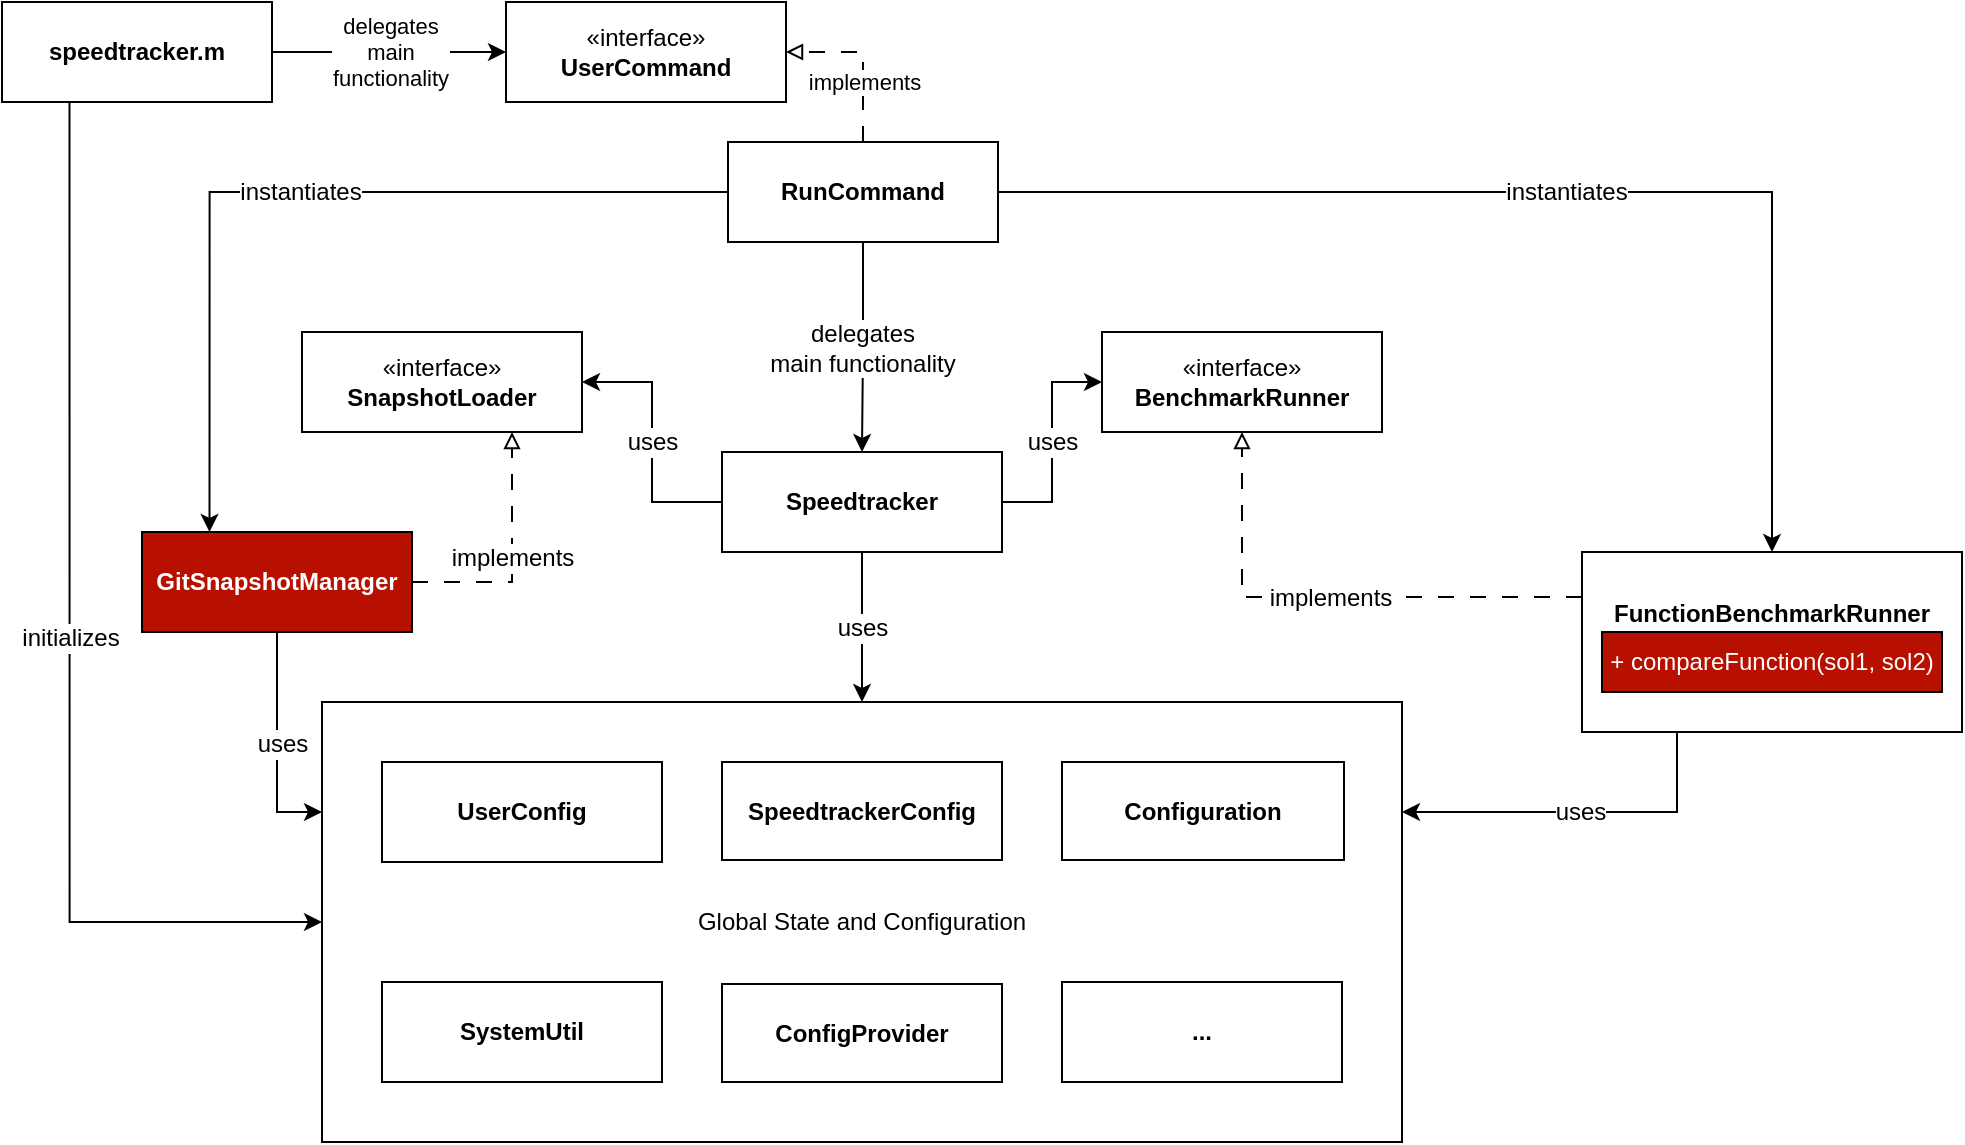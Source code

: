 <mxfile version="24.2.2" type="device">
  <diagram name="Page-1" id="Mqpwdbrha0GvBiFKQVdr">
    <mxGraphModel dx="1364" dy="766" grid="1" gridSize="10" guides="1" tooltips="1" connect="1" arrows="1" fold="1" page="1" pageScale="1" pageWidth="600" pageHeight="600" math="0" shadow="0">
      <root>
        <mxCell id="0" />
        <mxCell id="1" parent="0" />
        <mxCell id="CfA6QvVlH5yapuHg3LWZ-12" value="Global State and Configuration" style="rounded=0;whiteSpace=wrap;html=1;strokeColor=default;fontFamily=Helvetica;fontSize=12;fontColor=default;fillColor=default;" parent="1" vertex="1">
          <mxGeometry x="330" y="360" width="540" height="220" as="geometry" />
        </mxCell>
        <mxCell id="CfA6QvVlH5yapuHg3LWZ-27" value="uses" style="edgeStyle=orthogonalEdgeStyle;rounded=0;orthogonalLoop=1;jettySize=auto;html=1;exitX=0;exitY=0.5;exitDx=0;exitDy=0;entryX=1;entryY=0.5;entryDx=0;entryDy=0;fontFamily=Helvetica;fontSize=12;fontColor=default;" parent="1" source="CfA6QvVlH5yapuHg3LWZ-1" target="CfA6QvVlH5yapuHg3LWZ-3" edge="1">
          <mxGeometry relative="1" as="geometry" />
        </mxCell>
        <mxCell id="CfA6QvVlH5yapuHg3LWZ-28" value="uses" style="edgeStyle=orthogonalEdgeStyle;rounded=0;orthogonalLoop=1;jettySize=auto;html=1;exitX=1;exitY=0.5;exitDx=0;exitDy=0;entryX=0;entryY=0.5;entryDx=0;entryDy=0;fontFamily=Helvetica;fontSize=12;fontColor=default;" parent="1" source="CfA6QvVlH5yapuHg3LWZ-1" target="CfA6QvVlH5yapuHg3LWZ-2" edge="1">
          <mxGeometry relative="1" as="geometry" />
        </mxCell>
        <mxCell id="CfA6QvVlH5yapuHg3LWZ-33" value="uses&lt;br&gt;" style="edgeStyle=orthogonalEdgeStyle;rounded=0;orthogonalLoop=1;jettySize=auto;html=1;exitX=0.5;exitY=1;exitDx=0;exitDy=0;entryX=0.5;entryY=0;entryDx=0;entryDy=0;fontFamily=Helvetica;fontSize=12;fontColor=default;" parent="1" source="CfA6QvVlH5yapuHg3LWZ-1" target="CfA6QvVlH5yapuHg3LWZ-12" edge="1">
          <mxGeometry relative="1" as="geometry" />
        </mxCell>
        <mxCell id="CfA6QvVlH5yapuHg3LWZ-1" value="&lt;b&gt;Speedtracker&lt;/b&gt;" style="html=1;whiteSpace=wrap;" parent="1" vertex="1">
          <mxGeometry x="530" y="235" width="140" height="50" as="geometry" />
        </mxCell>
        <mxCell id="CfA6QvVlH5yapuHg3LWZ-2" value="«interface»&lt;br&gt;&lt;b&gt;BenchmarkRunner&lt;/b&gt;" style="html=1;whiteSpace=wrap;" parent="1" vertex="1">
          <mxGeometry x="720" y="175" width="140" height="50" as="geometry" />
        </mxCell>
        <mxCell id="CfA6QvVlH5yapuHg3LWZ-3" value="«interface»&lt;br&gt;&lt;b&gt;SnapshotLoader&lt;br&gt;&lt;/b&gt;" style="html=1;whiteSpace=wrap;" parent="1" vertex="1">
          <mxGeometry x="320" y="175" width="140" height="50" as="geometry" />
        </mxCell>
        <mxCell id="CfA6QvVlH5yapuHg3LWZ-26" style="edgeStyle=orthogonalEdgeStyle;rounded=0;orthogonalLoop=1;jettySize=auto;html=1;exitX=0.5;exitY=1;exitDx=0;exitDy=0;entryX=0;entryY=0.25;entryDx=0;entryDy=0;fontFamily=Helvetica;fontSize=12;fontColor=default;" parent="1" source="CfA6QvVlH5yapuHg3LWZ-4" target="CfA6QvVlH5yapuHg3LWZ-12" edge="1">
          <mxGeometry relative="1" as="geometry" />
        </mxCell>
        <mxCell id="CfA6QvVlH5yapuHg3LWZ-42" value="uses" style="edgeLabel;html=1;align=center;verticalAlign=middle;resizable=0;points=[];fontSize=12;fontFamily=Helvetica;fontColor=default;" parent="CfA6QvVlH5yapuHg3LWZ-26" vertex="1" connectable="0">
          <mxGeometry x="-0.004" y="2" relative="1" as="geometry">
            <mxPoint as="offset" />
          </mxGeometry>
        </mxCell>
        <mxCell id="CfA6QvVlH5yapuHg3LWZ-31" value="implements" style="edgeStyle=orthogonalEdgeStyle;rounded=0;orthogonalLoop=1;jettySize=auto;html=1;exitX=1;exitY=0.5;exitDx=0;exitDy=0;entryX=0.75;entryY=1;entryDx=0;entryDy=0;fontFamily=Helvetica;fontSize=12;fontColor=default;endArrow=block;endFill=0;dashed=1;dashPattern=8 8;" parent="1" source="CfA6QvVlH5yapuHg3LWZ-4" target="CfA6QvVlH5yapuHg3LWZ-3" edge="1">
          <mxGeometry relative="1" as="geometry" />
        </mxCell>
        <mxCell id="CfA6QvVlH5yapuHg3LWZ-4" value="&lt;font color=&quot;#ffffff&quot;&gt;&lt;b&gt;GitSnapshotManager&lt;/b&gt;&lt;/font&gt;" style="html=1;whiteSpace=wrap;fillColor=#B81000;" parent="1" vertex="1">
          <mxGeometry x="240" y="275" width="135" height="50" as="geometry" />
        </mxCell>
        <mxCell id="CfA6QvVlH5yapuHg3LWZ-6" value="&lt;b&gt;UserConfig&lt;/b&gt;" style="html=1;whiteSpace=wrap;" parent="1" vertex="1">
          <mxGeometry x="360" y="390" width="140" height="50" as="geometry" />
        </mxCell>
        <mxCell id="CfA6QvVlH5yapuHg3LWZ-7" value="&lt;b&gt;SpeedtrackerConfig&lt;/b&gt;" style="html=1;whiteSpace=wrap;" parent="1" vertex="1">
          <mxGeometry x="530" y="390" width="140" height="49" as="geometry" />
        </mxCell>
        <mxCell id="CfA6QvVlH5yapuHg3LWZ-8" value="&lt;b&gt;ConfigProvider&lt;/b&gt;" style="html=1;whiteSpace=wrap;" parent="1" vertex="1">
          <mxGeometry x="530" y="501" width="140" height="49" as="geometry" />
        </mxCell>
        <mxCell id="CfA6QvVlH5yapuHg3LWZ-9" value="&lt;b&gt;SystemUtil&lt;/b&gt;" style="html=1;whiteSpace=wrap;" parent="1" vertex="1">
          <mxGeometry x="360" y="500" width="140" height="50" as="geometry" />
        </mxCell>
        <mxCell id="CfA6QvVlH5yapuHg3LWZ-10" value="&lt;b&gt;Configuration&lt;/b&gt;" style="html=1;whiteSpace=wrap;" parent="1" vertex="1">
          <mxGeometry x="700" y="390" width="141" height="49" as="geometry" />
        </mxCell>
        <mxCell id="CfA6QvVlH5yapuHg3LWZ-11" value="&lt;b&gt;...&lt;/b&gt;" style="html=1;whiteSpace=wrap;" parent="1" vertex="1">
          <mxGeometry x="700" y="500" width="140" height="50" as="geometry" />
        </mxCell>
        <mxCell id="CfA6QvVlH5yapuHg3LWZ-30" value="implements" style="edgeStyle=orthogonalEdgeStyle;rounded=0;orthogonalLoop=1;jettySize=auto;html=1;exitX=0;exitY=0.25;exitDx=0;exitDy=0;entryX=0.5;entryY=1;entryDx=0;entryDy=0;fontFamily=Helvetica;fontSize=12;fontColor=default;endArrow=block;endFill=0;dashed=1;dashPattern=8 8;" parent="1" source="F-67KJXBuZzq1g-ShTII-2" target="CfA6QvVlH5yapuHg3LWZ-2" edge="1">
          <mxGeometry relative="1" as="geometry">
            <mxPoint x="970" y="301.25" as="sourcePoint" />
          </mxGeometry>
        </mxCell>
        <mxCell id="CfA6QvVlH5yapuHg3LWZ-32" value="delegates&lt;br&gt;main functionality" style="edgeStyle=orthogonalEdgeStyle;rounded=0;orthogonalLoop=1;jettySize=auto;html=1;exitX=0.5;exitY=1;exitDx=0;exitDy=0;entryX=0.5;entryY=0;entryDx=0;entryDy=0;fontFamily=Helvetica;fontSize=12;fontColor=default;" parent="1" source="CfA6QvVlH5yapuHg3LWZ-14" target="CfA6QvVlH5yapuHg3LWZ-1" edge="1">
          <mxGeometry relative="1" as="geometry" />
        </mxCell>
        <mxCell id="CfA6QvVlH5yapuHg3LWZ-38" value="instantiates" style="edgeStyle=orthogonalEdgeStyle;rounded=0;orthogonalLoop=1;jettySize=auto;html=1;exitX=0;exitY=0.5;exitDx=0;exitDy=0;entryX=0.25;entryY=0;entryDx=0;entryDy=0;fontFamily=Helvetica;fontSize=12;fontColor=default;" parent="1" source="CfA6QvVlH5yapuHg3LWZ-14" target="CfA6QvVlH5yapuHg3LWZ-4" edge="1">
          <mxGeometry relative="1" as="geometry" />
        </mxCell>
        <mxCell id="CfA6QvVlH5yapuHg3LWZ-39" value="instantiates" style="edgeStyle=orthogonalEdgeStyle;rounded=0;orthogonalLoop=1;jettySize=auto;html=1;exitX=1;exitY=0.5;exitDx=0;exitDy=0;entryX=0.5;entryY=0;entryDx=0;entryDy=0;fontFamily=Helvetica;fontSize=12;fontColor=default;" parent="1" source="CfA6QvVlH5yapuHg3LWZ-14" target="F-67KJXBuZzq1g-ShTII-2" edge="1">
          <mxGeometry relative="1" as="geometry">
            <mxPoint x="1062.5" y="285" as="targetPoint" />
          </mxGeometry>
        </mxCell>
        <mxCell id="HlxVnmzwNW5SrRhRET_O-3" value="implements" style="edgeStyle=orthogonalEdgeStyle;rounded=0;orthogonalLoop=1;jettySize=auto;html=1;exitX=0.5;exitY=0;exitDx=0;exitDy=0;entryX=1;entryY=0.5;entryDx=0;entryDy=0;dashed=1;dashPattern=8 8;endArrow=block;endFill=0;" parent="1" source="CfA6QvVlH5yapuHg3LWZ-14" target="HlxVnmzwNW5SrRhRET_O-1" edge="1">
          <mxGeometry x="-0.281" y="1" relative="1" as="geometry">
            <mxPoint x="1" as="offset" />
          </mxGeometry>
        </mxCell>
        <mxCell id="CfA6QvVlH5yapuHg3LWZ-14" value="&lt;b&gt;RunCommand&lt;/b&gt;" style="html=1;whiteSpace=wrap;" parent="1" vertex="1">
          <mxGeometry x="533" y="80" width="135" height="50" as="geometry" />
        </mxCell>
        <mxCell id="CfA6QvVlH5yapuHg3LWZ-40" value="initializes" style="edgeStyle=orthogonalEdgeStyle;rounded=0;orthogonalLoop=1;jettySize=auto;html=1;exitX=0.25;exitY=1;exitDx=0;exitDy=0;entryX=0;entryY=0.5;entryDx=0;entryDy=0;fontFamily=Helvetica;fontSize=12;fontColor=default;" parent="1" source="CfA6QvVlH5yapuHg3LWZ-15" target="CfA6QvVlH5yapuHg3LWZ-12" edge="1">
          <mxGeometry relative="1" as="geometry" />
        </mxCell>
        <mxCell id="HlxVnmzwNW5SrRhRET_O-2" value="&lt;div&gt;delegates&lt;/div&gt;&lt;div&gt;main&lt;/div&gt;&lt;div&gt;functionality&lt;br&gt;&lt;/div&gt;" style="edgeStyle=orthogonalEdgeStyle;rounded=0;orthogonalLoop=1;jettySize=auto;html=1;exitX=1;exitY=0.5;exitDx=0;exitDy=0;entryX=0;entryY=0.5;entryDx=0;entryDy=0;" parent="1" source="CfA6QvVlH5yapuHg3LWZ-15" target="HlxVnmzwNW5SrRhRET_O-1" edge="1">
          <mxGeometry relative="1" as="geometry" />
        </mxCell>
        <mxCell id="CfA6QvVlH5yapuHg3LWZ-15" value="&lt;b&gt;speedtracker.m&lt;br&gt;&lt;/b&gt;" style="html=1;whiteSpace=wrap;" parent="1" vertex="1">
          <mxGeometry x="170" y="10" width="135" height="50" as="geometry" />
        </mxCell>
        <mxCell id="HlxVnmzwNW5SrRhRET_O-1" value="«interface»&lt;br&gt;&lt;div&gt;&lt;b&gt;UserCommand&lt;/b&gt;&lt;/div&gt;" style="html=1;whiteSpace=wrap;" parent="1" vertex="1">
          <mxGeometry x="422" y="10" width="140" height="50" as="geometry" />
        </mxCell>
        <mxCell id="F-67KJXBuZzq1g-ShTII-5" value="&lt;font style=&quot;font-size: 12px;&quot;&gt;uses&lt;/font&gt;" style="edgeStyle=orthogonalEdgeStyle;rounded=0;orthogonalLoop=1;jettySize=auto;html=1;exitX=0.25;exitY=1;exitDx=0;exitDy=0;entryX=1;entryY=0.25;entryDx=0;entryDy=0;" parent="1" source="F-67KJXBuZzq1g-ShTII-2" target="CfA6QvVlH5yapuHg3LWZ-12" edge="1">
          <mxGeometry relative="1" as="geometry" />
        </mxCell>
        <mxCell id="F-67KJXBuZzq1g-ShTII-2" value="&lt;div&gt;&lt;b&gt;FunctionBenchmarkRunner&lt;br&gt;&lt;/b&gt;&lt;/div&gt;&lt;div&gt;&lt;b&gt;&lt;br&gt;&lt;/b&gt;&lt;/div&gt;&lt;div&gt;&lt;b&gt;&lt;br&gt;&lt;/b&gt;&lt;/div&gt;" style="html=1;whiteSpace=wrap;" parent="1" vertex="1">
          <mxGeometry x="960" y="285" width="190" height="90" as="geometry" />
        </mxCell>
        <mxCell id="F-67KJXBuZzq1g-ShTII-3" value="&lt;font color=&quot;#ffffff&quot;&gt;+ compareFunction(sol1, sol2)&lt;b&gt;&lt;br&gt;&lt;/b&gt;&lt;/font&gt;" style="html=1;whiteSpace=wrap;fillColor=#B81000;" parent="1" vertex="1">
          <mxGeometry x="970" y="325" width="170" height="30" as="geometry" />
        </mxCell>
      </root>
    </mxGraphModel>
  </diagram>
</mxfile>
